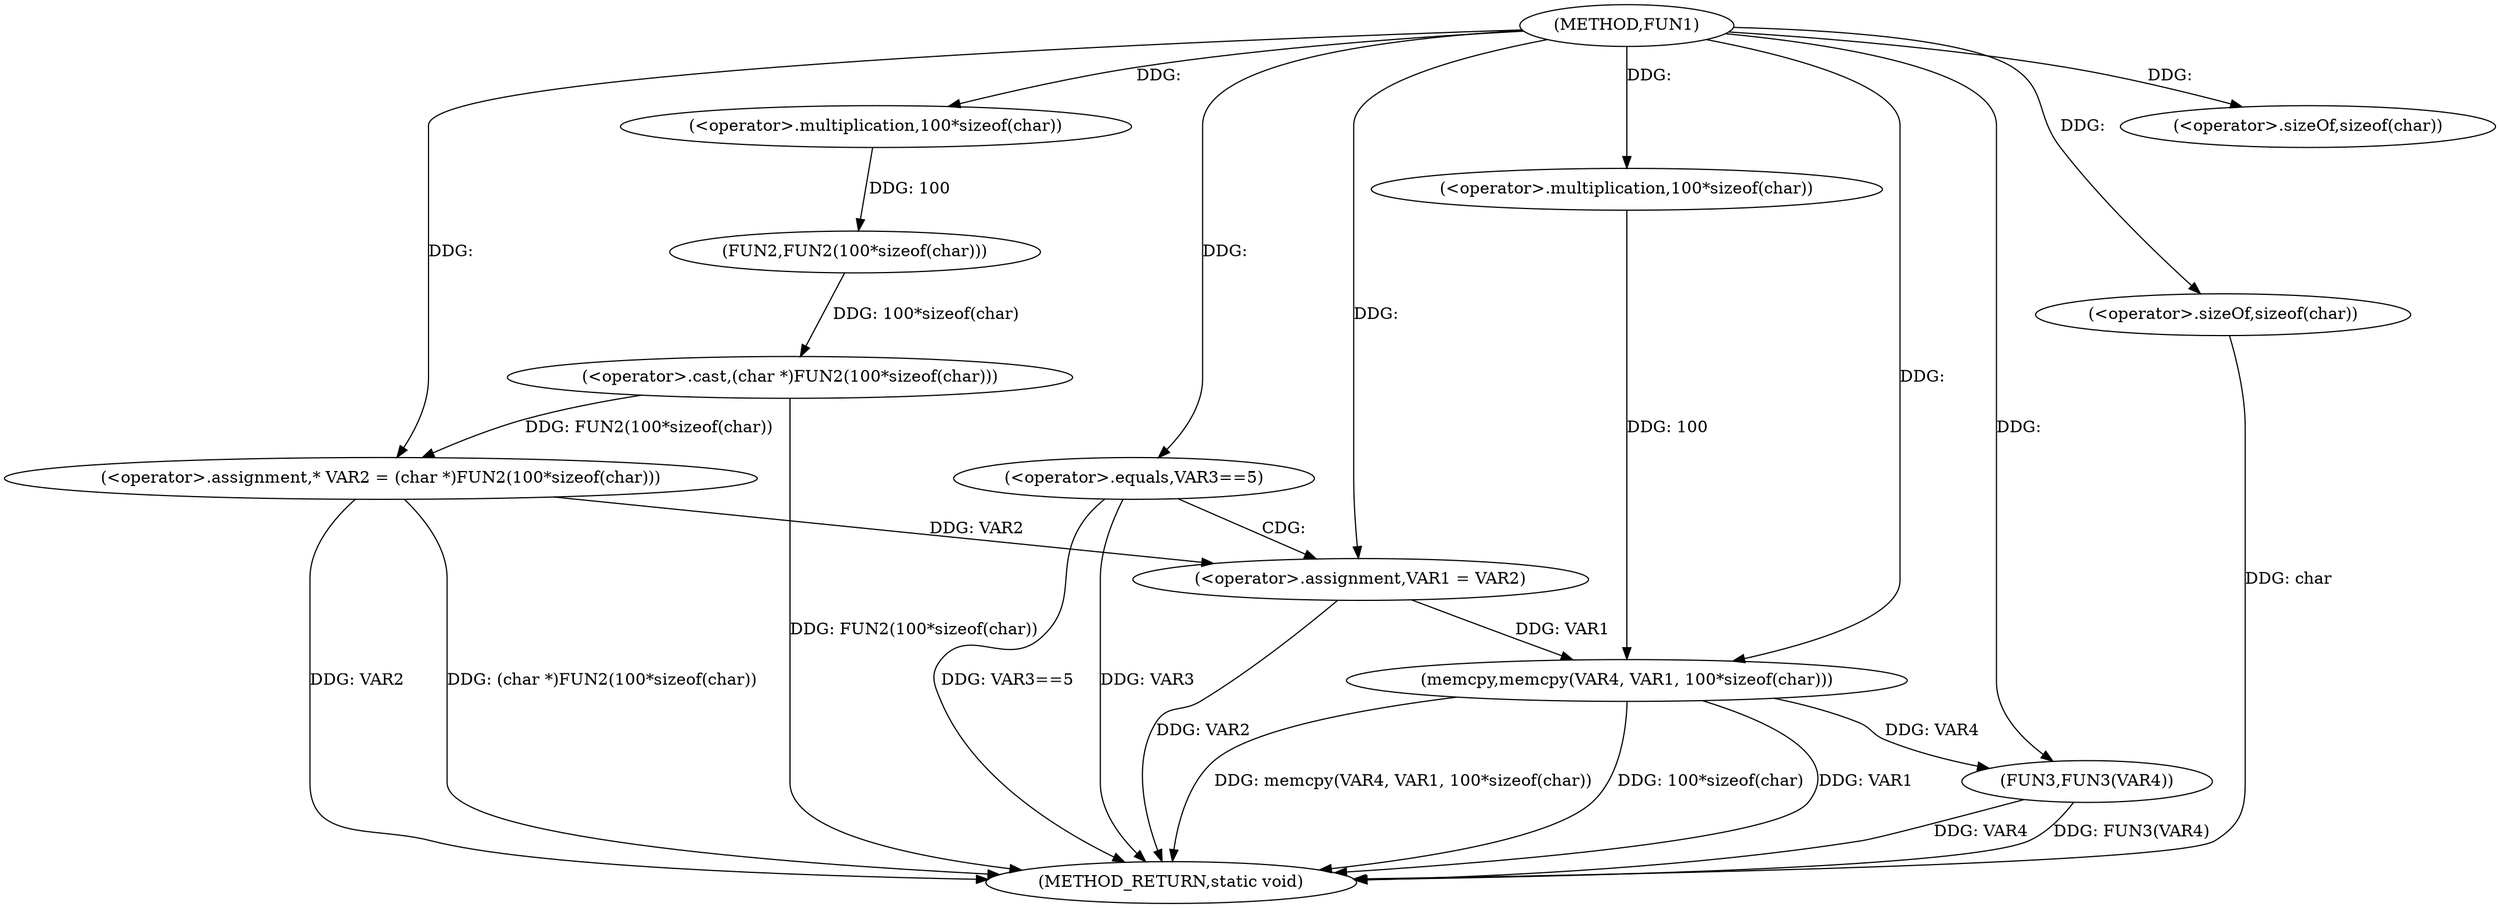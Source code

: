 digraph FUN1 {  
"1000100" [label = "(METHOD,FUN1)" ]
"1000132" [label = "(METHOD_RETURN,static void)" ]
"1000104" [label = "(<operator>.assignment,* VAR2 = (char *)FUN2(100*sizeof(char)))" ]
"1000106" [label = "(<operator>.cast,(char *)FUN2(100*sizeof(char)))" ]
"1000108" [label = "(FUN2,FUN2(100*sizeof(char)))" ]
"1000109" [label = "(<operator>.multiplication,100*sizeof(char))" ]
"1000111" [label = "(<operator>.sizeOf,sizeof(char))" ]
"1000114" [label = "(<operator>.equals,VAR3==5)" ]
"1000118" [label = "(<operator>.assignment,VAR1 = VAR2)" ]
"1000123" [label = "(memcpy,memcpy(VAR4, VAR1, 100*sizeof(char)))" ]
"1000126" [label = "(<operator>.multiplication,100*sizeof(char))" ]
"1000128" [label = "(<operator>.sizeOf,sizeof(char))" ]
"1000130" [label = "(FUN3,FUN3(VAR4))" ]
  "1000123" -> "1000132"  [ label = "DDG: VAR1"] 
  "1000106" -> "1000132"  [ label = "DDG: FUN2(100*sizeof(char))"] 
  "1000104" -> "1000132"  [ label = "DDG: VAR2"] 
  "1000114" -> "1000132"  [ label = "DDG: VAR3==5"] 
  "1000123" -> "1000132"  [ label = "DDG: memcpy(VAR4, VAR1, 100*sizeof(char))"] 
  "1000128" -> "1000132"  [ label = "DDG: char"] 
  "1000114" -> "1000132"  [ label = "DDG: VAR3"] 
  "1000118" -> "1000132"  [ label = "DDG: VAR2"] 
  "1000104" -> "1000132"  [ label = "DDG: (char *)FUN2(100*sizeof(char))"] 
  "1000130" -> "1000132"  [ label = "DDG: VAR4"] 
  "1000130" -> "1000132"  [ label = "DDG: FUN3(VAR4)"] 
  "1000123" -> "1000132"  [ label = "DDG: 100*sizeof(char)"] 
  "1000106" -> "1000104"  [ label = "DDG: FUN2(100*sizeof(char))"] 
  "1000100" -> "1000104"  [ label = "DDG: "] 
  "1000108" -> "1000106"  [ label = "DDG: 100*sizeof(char)"] 
  "1000109" -> "1000108"  [ label = "DDG: 100"] 
  "1000100" -> "1000109"  [ label = "DDG: "] 
  "1000100" -> "1000111"  [ label = "DDG: "] 
  "1000100" -> "1000114"  [ label = "DDG: "] 
  "1000104" -> "1000118"  [ label = "DDG: VAR2"] 
  "1000100" -> "1000118"  [ label = "DDG: "] 
  "1000100" -> "1000123"  [ label = "DDG: "] 
  "1000118" -> "1000123"  [ label = "DDG: VAR1"] 
  "1000126" -> "1000123"  [ label = "DDG: 100"] 
  "1000100" -> "1000126"  [ label = "DDG: "] 
  "1000100" -> "1000128"  [ label = "DDG: "] 
  "1000123" -> "1000130"  [ label = "DDG: VAR4"] 
  "1000100" -> "1000130"  [ label = "DDG: "] 
  "1000114" -> "1000118"  [ label = "CDG: "] 
}
